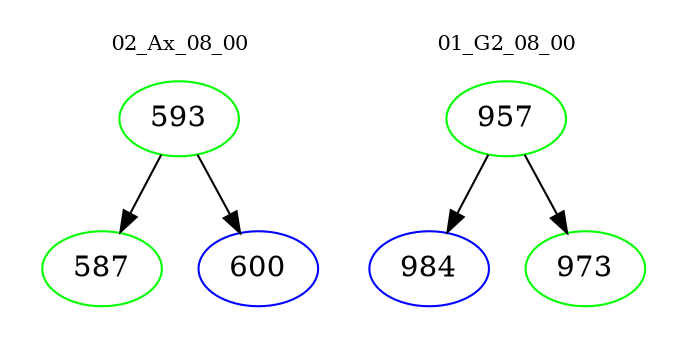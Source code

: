 digraph{
subgraph cluster_0 {
color = white
label = "02_Ax_08_00";
fontsize=10;
T0_593 [label="593", color="green"]
T0_593 -> T0_587 [color="black"]
T0_587 [label="587", color="green"]
T0_593 -> T0_600 [color="black"]
T0_600 [label="600", color="blue"]
}
subgraph cluster_1 {
color = white
label = "01_G2_08_00";
fontsize=10;
T1_957 [label="957", color="green"]
T1_957 -> T1_984 [color="black"]
T1_984 [label="984", color="blue"]
T1_957 -> T1_973 [color="black"]
T1_973 [label="973", color="green"]
}
}
